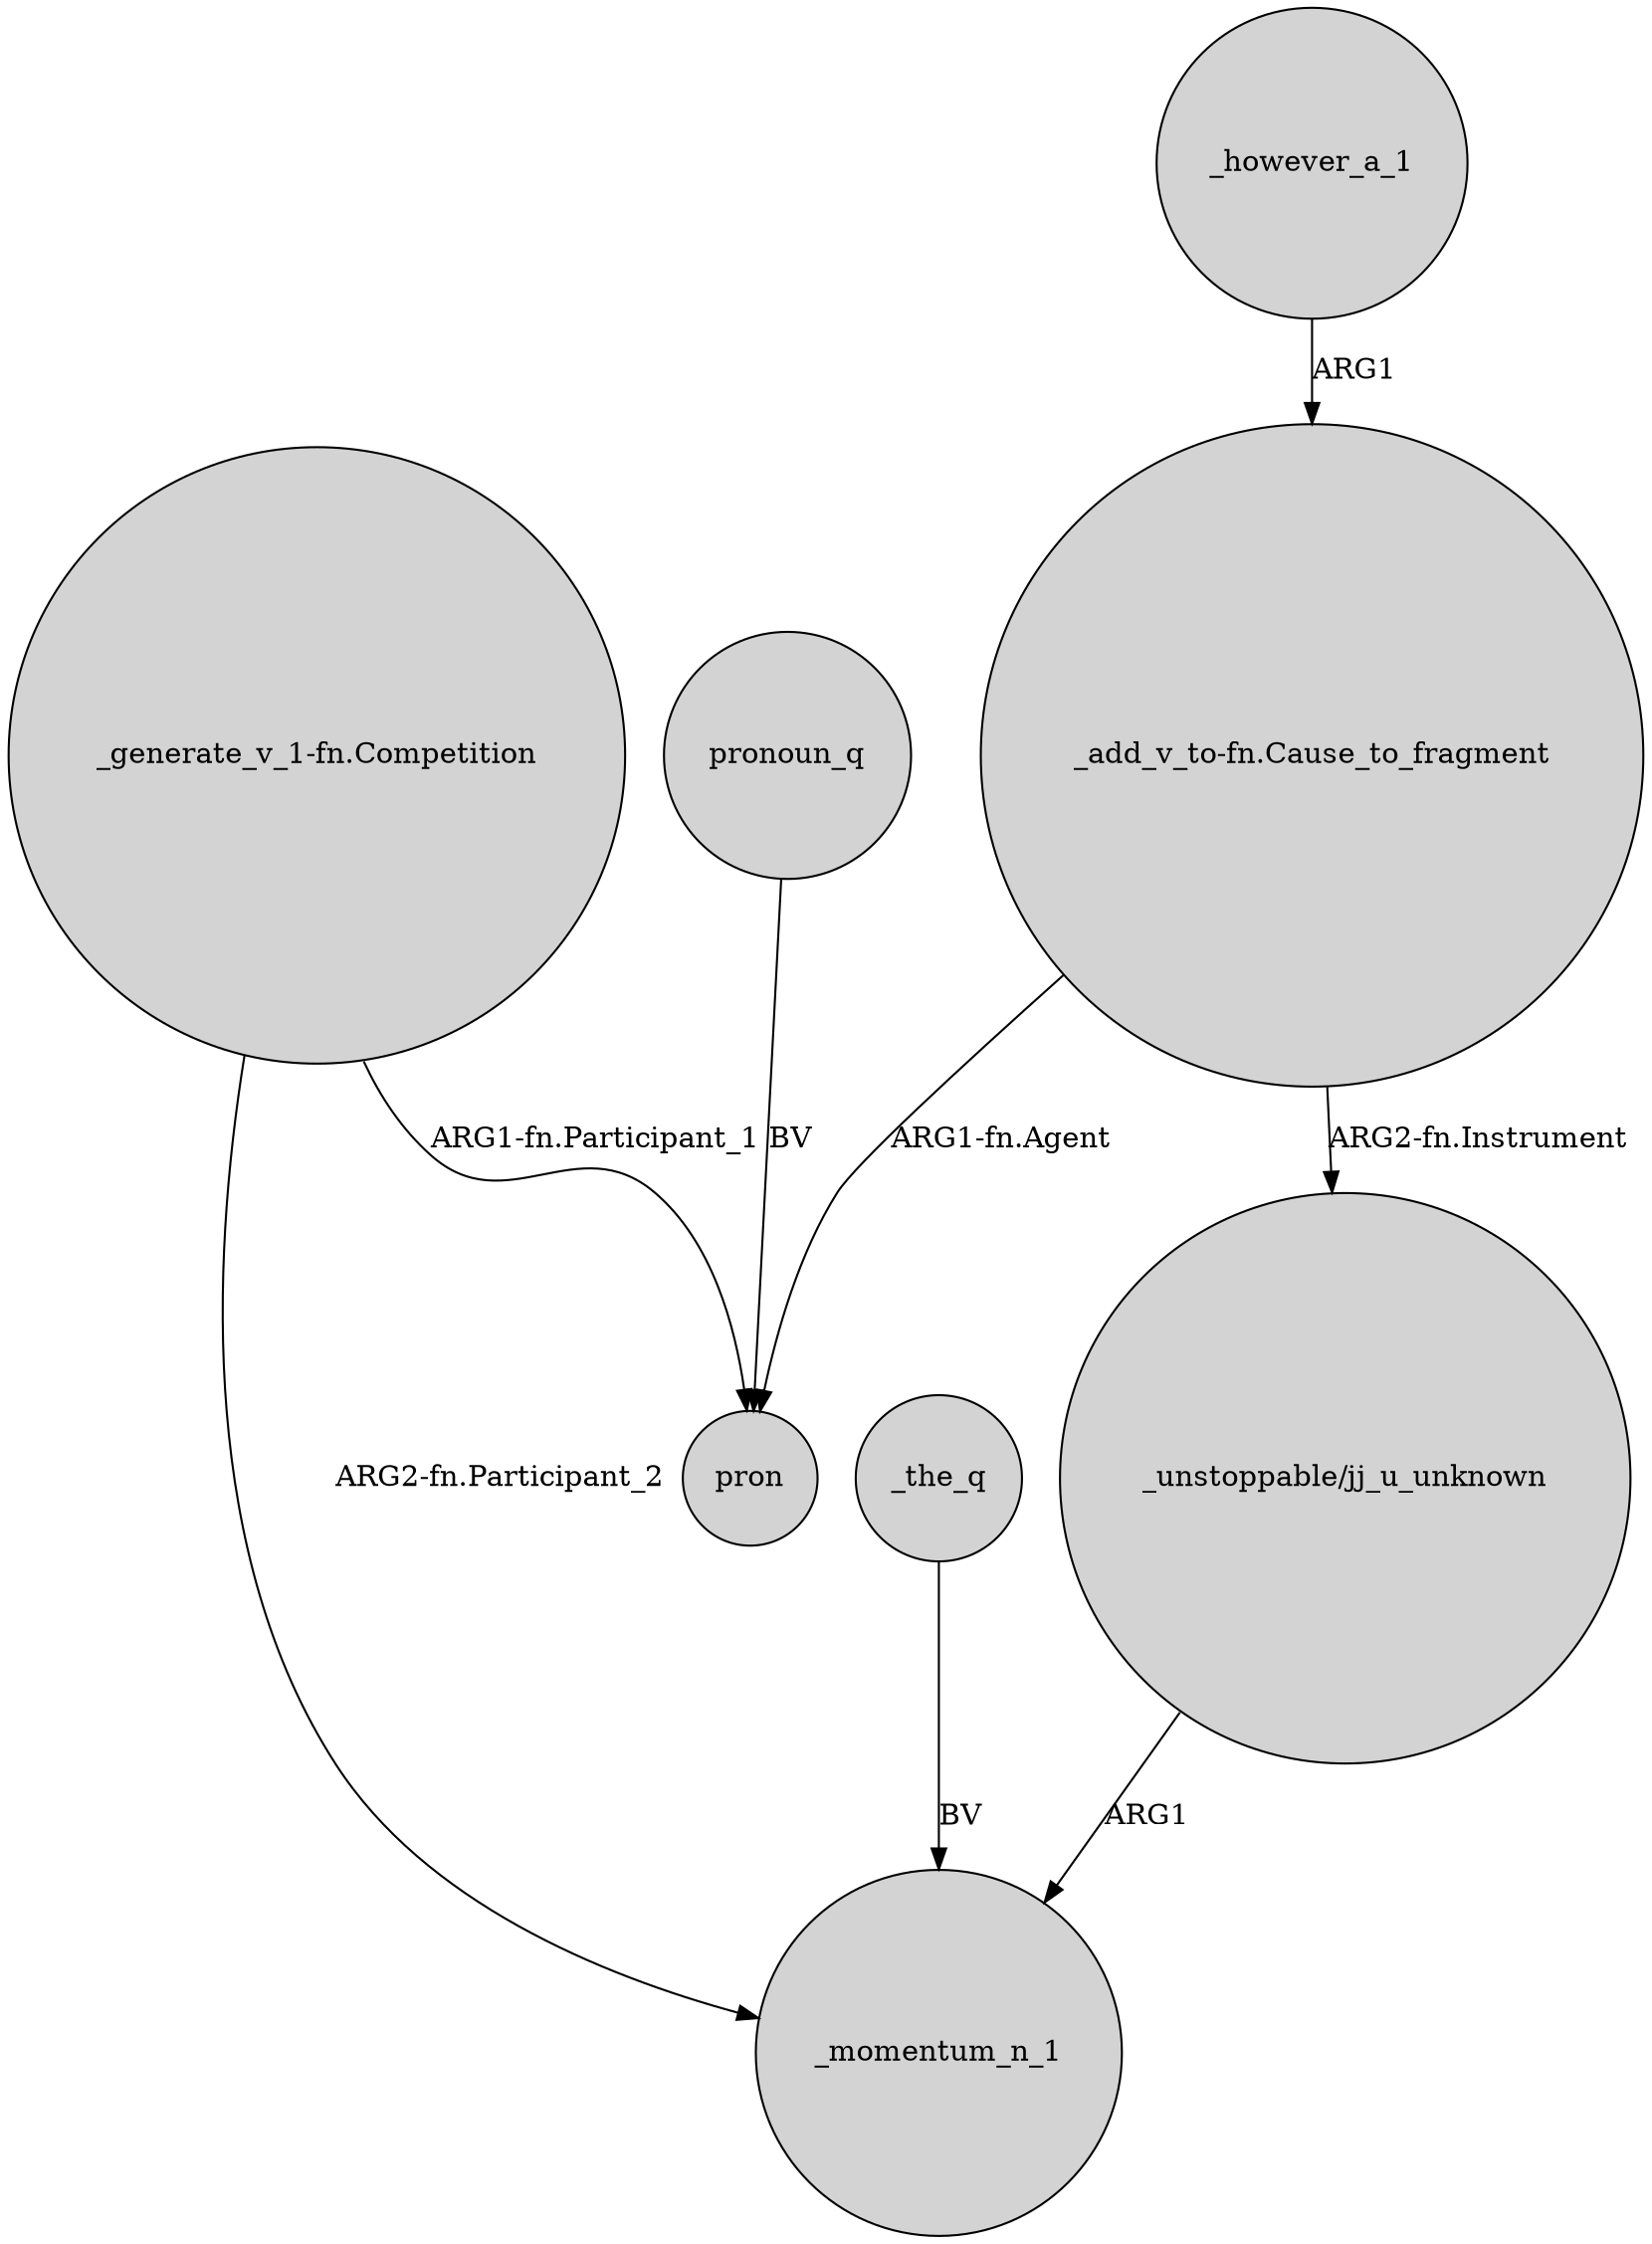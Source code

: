digraph {
	node [shape=circle style=filled]
	"_add_v_to-fn.Cause_to_fragment" -> pron [label="ARG1-fn.Agent"]
	"_generate_v_1-fn.Competition" -> pron [label="ARG1-fn.Participant_1"]
	"_generate_v_1-fn.Competition" -> _momentum_n_1 [label="ARG2-fn.Participant_2"]
	_the_q -> _momentum_n_1 [label=BV]
	"_add_v_to-fn.Cause_to_fragment" -> "_unstoppable/jj_u_unknown" [label="ARG2-fn.Instrument"]
	pronoun_q -> pron [label=BV]
	"_unstoppable/jj_u_unknown" -> _momentum_n_1 [label=ARG1]
	_however_a_1 -> "_add_v_to-fn.Cause_to_fragment" [label=ARG1]
}
